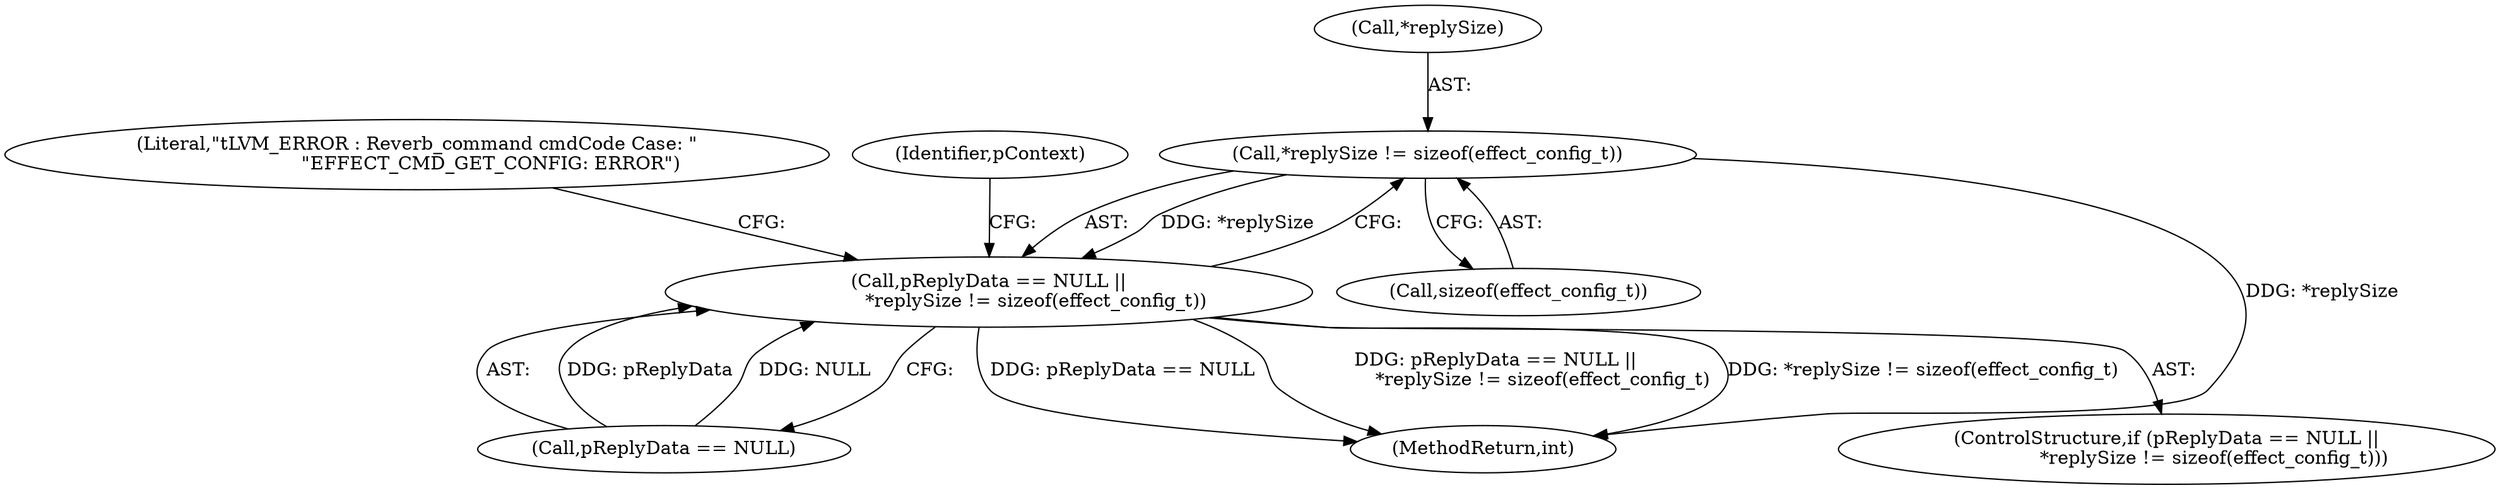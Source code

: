 digraph "0_Android_aeea52da00d210587fb3ed895de3d5f2e0264c88_6@API" {
"1000206" [label="(Call,*replySize != sizeof(effect_config_t))"];
"1000202" [label="(Call,pReplyData == NULL ||\n                *replySize != sizeof(effect_config_t))"];
"1000209" [label="(Call,sizeof(effect_config_t))"];
"1000641" [label="(MethodReturn,int)"];
"1000203" [label="(Call,pReplyData == NULL)"];
"1000201" [label="(ControlStructure,if (pReplyData == NULL ||\n                *replySize != sizeof(effect_config_t)))"];
"1000213" [label="(Literal,\"\tLVM_ERROR : Reverb_command cmdCode Case: \"\n                         \"EFFECT_CMD_GET_CONFIG: ERROR\")"];
"1000202" [label="(Call,pReplyData == NULL ||\n                *replySize != sizeof(effect_config_t))"];
"1000218" [label="(Identifier,pContext)"];
"1000206" [label="(Call,*replySize != sizeof(effect_config_t))"];
"1000207" [label="(Call,*replySize)"];
"1000206" -> "1000202"  [label="AST: "];
"1000206" -> "1000209"  [label="CFG: "];
"1000207" -> "1000206"  [label="AST: "];
"1000209" -> "1000206"  [label="AST: "];
"1000202" -> "1000206"  [label="CFG: "];
"1000206" -> "1000641"  [label="DDG: *replySize"];
"1000206" -> "1000202"  [label="DDG: *replySize"];
"1000202" -> "1000201"  [label="AST: "];
"1000202" -> "1000203"  [label="CFG: "];
"1000203" -> "1000202"  [label="AST: "];
"1000213" -> "1000202"  [label="CFG: "];
"1000218" -> "1000202"  [label="CFG: "];
"1000202" -> "1000641"  [label="DDG: *replySize != sizeof(effect_config_t)"];
"1000202" -> "1000641"  [label="DDG: pReplyData == NULL"];
"1000202" -> "1000641"  [label="DDG: pReplyData == NULL ||\n                *replySize != sizeof(effect_config_t)"];
"1000203" -> "1000202"  [label="DDG: pReplyData"];
"1000203" -> "1000202"  [label="DDG: NULL"];
}
